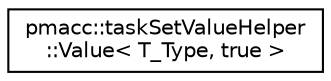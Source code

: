digraph "Graphical Class Hierarchy"
{
 // LATEX_PDF_SIZE
  edge [fontname="Helvetica",fontsize="10",labelfontname="Helvetica",labelfontsize="10"];
  node [fontname="Helvetica",fontsize="10",shape=record];
  rankdir="LR";
  Node0 [label="pmacc::taskSetValueHelper\l::Value\< T_Type, true \>",height=0.2,width=0.4,color="black", fillcolor="white", style="filled",URL="$structpmacc_1_1task_set_value_helper_1_1_value_3_01_t___type_00_01true_01_4.html",tooltip="define access operation for pointer types"];
}
